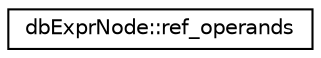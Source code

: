 digraph "Graphical Class Hierarchy"
{
 // INTERACTIVE_SVG=YES
 // LATEX_PDF_SIZE
  edge [fontname="Helvetica",fontsize="10",labelfontname="Helvetica",labelfontsize="10"];
  node [fontname="Helvetica",fontsize="10",shape=record];
  rankdir="LR";
  Node0 [label="dbExprNode::ref_operands",height=0.2,width=0.4,color="black", fillcolor="white", style="filled",URL="$structdbExprNode_1_1ref__operands.html",tooltip=" "];
}
